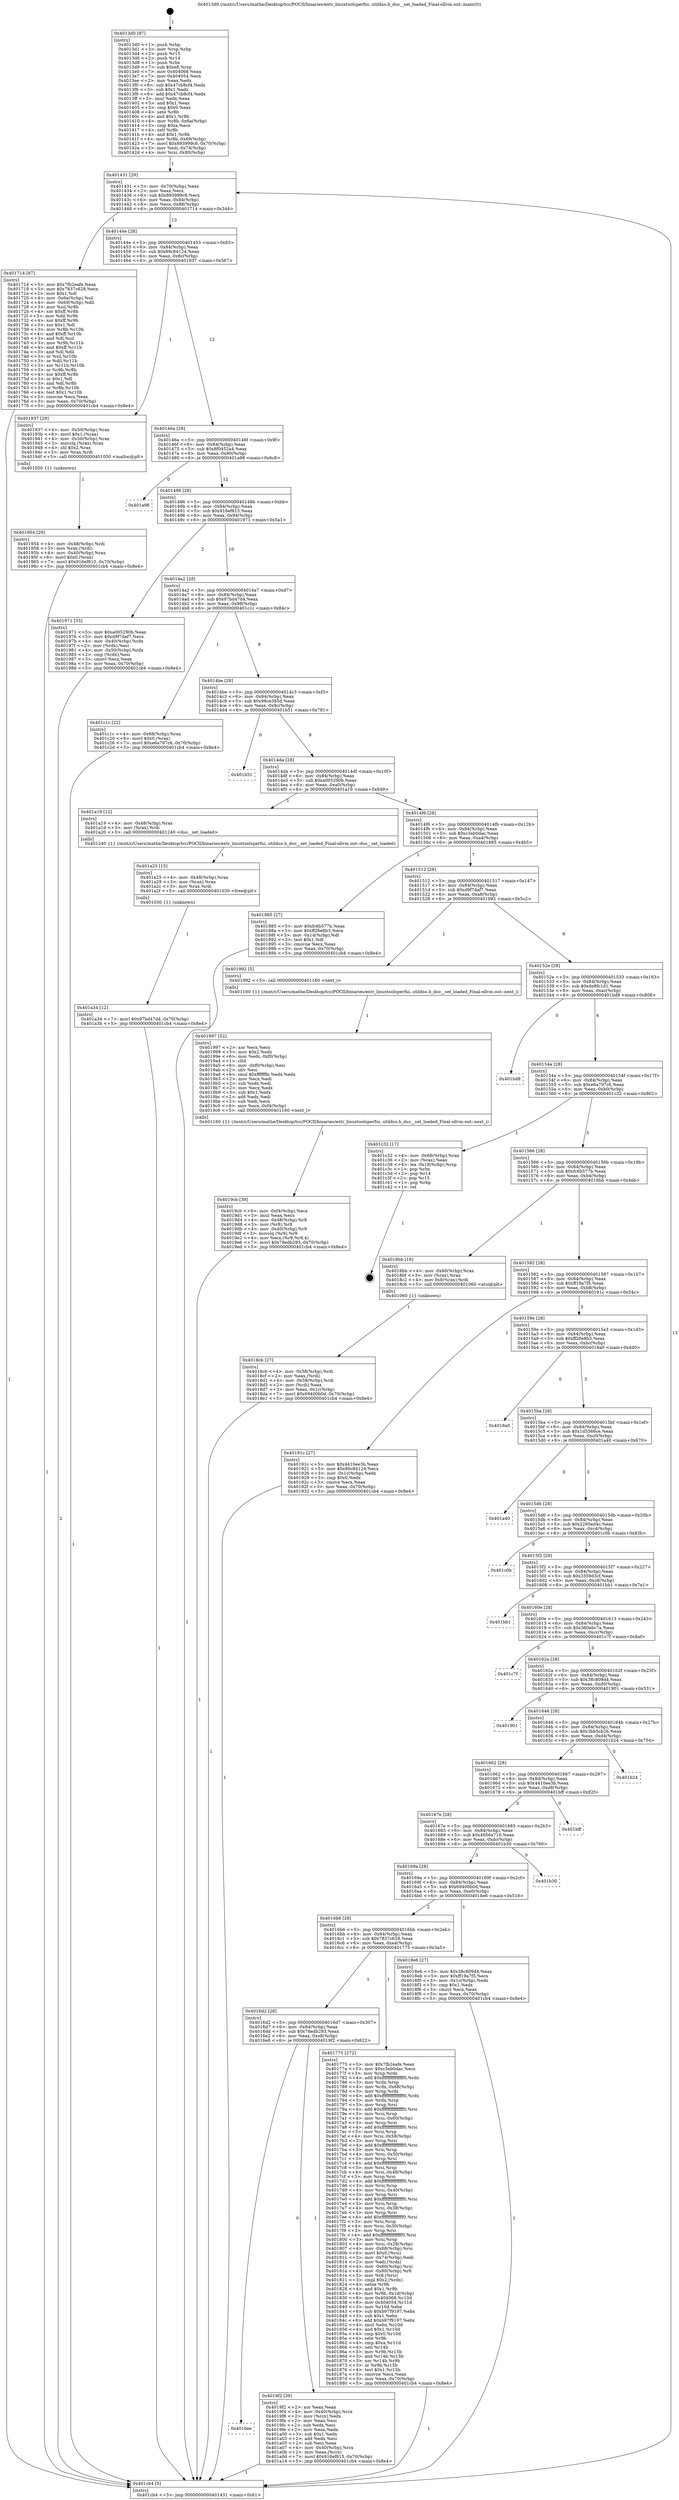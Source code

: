 digraph "0x4013d0" {
  label = "0x4013d0 (/mnt/c/Users/mathe/Desktop/tcc/POCII/binaries/extr_linuxtoolsperfui..utildso.h_dso__set_loaded_Final-ollvm.out::main(0))"
  labelloc = "t"
  node[shape=record]

  Entry [label="",width=0.3,height=0.3,shape=circle,fillcolor=black,style=filled]
  "0x401431" [label="{
     0x401431 [29]\l
     | [instrs]\l
     &nbsp;&nbsp;0x401431 \<+3\>: mov -0x70(%rbp),%eax\l
     &nbsp;&nbsp;0x401434 \<+2\>: mov %eax,%ecx\l
     &nbsp;&nbsp;0x401436 \<+6\>: sub $0x893999c8,%ecx\l
     &nbsp;&nbsp;0x40143c \<+6\>: mov %eax,-0x84(%rbp)\l
     &nbsp;&nbsp;0x401442 \<+6\>: mov %ecx,-0x88(%rbp)\l
     &nbsp;&nbsp;0x401448 \<+6\>: je 0000000000401714 \<main+0x344\>\l
  }"]
  "0x401714" [label="{
     0x401714 [97]\l
     | [instrs]\l
     &nbsp;&nbsp;0x401714 \<+5\>: mov $0x7fb2eafe,%eax\l
     &nbsp;&nbsp;0x401719 \<+5\>: mov $0x7837c628,%ecx\l
     &nbsp;&nbsp;0x40171e \<+2\>: mov $0x1,%dl\l
     &nbsp;&nbsp;0x401720 \<+4\>: mov -0x6a(%rbp),%sil\l
     &nbsp;&nbsp;0x401724 \<+4\>: mov -0x69(%rbp),%dil\l
     &nbsp;&nbsp;0x401728 \<+3\>: mov %sil,%r8b\l
     &nbsp;&nbsp;0x40172b \<+4\>: xor $0xff,%r8b\l
     &nbsp;&nbsp;0x40172f \<+3\>: mov %dil,%r9b\l
     &nbsp;&nbsp;0x401732 \<+4\>: xor $0xff,%r9b\l
     &nbsp;&nbsp;0x401736 \<+3\>: xor $0x1,%dl\l
     &nbsp;&nbsp;0x401739 \<+3\>: mov %r8b,%r10b\l
     &nbsp;&nbsp;0x40173c \<+4\>: and $0xff,%r10b\l
     &nbsp;&nbsp;0x401740 \<+3\>: and %dl,%sil\l
     &nbsp;&nbsp;0x401743 \<+3\>: mov %r9b,%r11b\l
     &nbsp;&nbsp;0x401746 \<+4\>: and $0xff,%r11b\l
     &nbsp;&nbsp;0x40174a \<+3\>: and %dl,%dil\l
     &nbsp;&nbsp;0x40174d \<+3\>: or %sil,%r10b\l
     &nbsp;&nbsp;0x401750 \<+3\>: or %dil,%r11b\l
     &nbsp;&nbsp;0x401753 \<+3\>: xor %r11b,%r10b\l
     &nbsp;&nbsp;0x401756 \<+3\>: or %r9b,%r8b\l
     &nbsp;&nbsp;0x401759 \<+4\>: xor $0xff,%r8b\l
     &nbsp;&nbsp;0x40175d \<+3\>: or $0x1,%dl\l
     &nbsp;&nbsp;0x401760 \<+3\>: and %dl,%r8b\l
     &nbsp;&nbsp;0x401763 \<+3\>: or %r8b,%r10b\l
     &nbsp;&nbsp;0x401766 \<+4\>: test $0x1,%r10b\l
     &nbsp;&nbsp;0x40176a \<+3\>: cmovne %ecx,%eax\l
     &nbsp;&nbsp;0x40176d \<+3\>: mov %eax,-0x70(%rbp)\l
     &nbsp;&nbsp;0x401770 \<+5\>: jmp 0000000000401cb4 \<main+0x8e4\>\l
  }"]
  "0x40144e" [label="{
     0x40144e [28]\l
     | [instrs]\l
     &nbsp;&nbsp;0x40144e \<+5\>: jmp 0000000000401453 \<main+0x83\>\l
     &nbsp;&nbsp;0x401453 \<+6\>: mov -0x84(%rbp),%eax\l
     &nbsp;&nbsp;0x401459 \<+5\>: sub $0x89c84124,%eax\l
     &nbsp;&nbsp;0x40145e \<+6\>: mov %eax,-0x8c(%rbp)\l
     &nbsp;&nbsp;0x401464 \<+6\>: je 0000000000401937 \<main+0x567\>\l
  }"]
  "0x401cb4" [label="{
     0x401cb4 [5]\l
     | [instrs]\l
     &nbsp;&nbsp;0x401cb4 \<+5\>: jmp 0000000000401431 \<main+0x61\>\l
  }"]
  "0x4013d0" [label="{
     0x4013d0 [97]\l
     | [instrs]\l
     &nbsp;&nbsp;0x4013d0 \<+1\>: push %rbp\l
     &nbsp;&nbsp;0x4013d1 \<+3\>: mov %rsp,%rbp\l
     &nbsp;&nbsp;0x4013d4 \<+2\>: push %r15\l
     &nbsp;&nbsp;0x4013d6 \<+2\>: push %r14\l
     &nbsp;&nbsp;0x4013d8 \<+1\>: push %rbx\l
     &nbsp;&nbsp;0x4013d9 \<+7\>: sub $0xe8,%rsp\l
     &nbsp;&nbsp;0x4013e0 \<+7\>: mov 0x404068,%eax\l
     &nbsp;&nbsp;0x4013e7 \<+7\>: mov 0x404054,%ecx\l
     &nbsp;&nbsp;0x4013ee \<+2\>: mov %eax,%edx\l
     &nbsp;&nbsp;0x4013f0 \<+6\>: sub $0x47cb8cf4,%edx\l
     &nbsp;&nbsp;0x4013f6 \<+3\>: sub $0x1,%edx\l
     &nbsp;&nbsp;0x4013f9 \<+6\>: add $0x47cb8cf4,%edx\l
     &nbsp;&nbsp;0x4013ff \<+3\>: imul %edx,%eax\l
     &nbsp;&nbsp;0x401402 \<+3\>: and $0x1,%eax\l
     &nbsp;&nbsp;0x401405 \<+3\>: cmp $0x0,%eax\l
     &nbsp;&nbsp;0x401408 \<+4\>: sete %r8b\l
     &nbsp;&nbsp;0x40140c \<+4\>: and $0x1,%r8b\l
     &nbsp;&nbsp;0x401410 \<+4\>: mov %r8b,-0x6a(%rbp)\l
     &nbsp;&nbsp;0x401414 \<+3\>: cmp $0xa,%ecx\l
     &nbsp;&nbsp;0x401417 \<+4\>: setl %r8b\l
     &nbsp;&nbsp;0x40141b \<+4\>: and $0x1,%r8b\l
     &nbsp;&nbsp;0x40141f \<+4\>: mov %r8b,-0x69(%rbp)\l
     &nbsp;&nbsp;0x401423 \<+7\>: movl $0x893999c8,-0x70(%rbp)\l
     &nbsp;&nbsp;0x40142a \<+3\>: mov %edi,-0x74(%rbp)\l
     &nbsp;&nbsp;0x40142d \<+4\>: mov %rsi,-0x80(%rbp)\l
  }"]
  Exit [label="",width=0.3,height=0.3,shape=circle,fillcolor=black,style=filled,peripheries=2]
  "0x401937" [label="{
     0x401937 [29]\l
     | [instrs]\l
     &nbsp;&nbsp;0x401937 \<+4\>: mov -0x50(%rbp),%rax\l
     &nbsp;&nbsp;0x40193b \<+6\>: movl $0x1,(%rax)\l
     &nbsp;&nbsp;0x401941 \<+4\>: mov -0x50(%rbp),%rax\l
     &nbsp;&nbsp;0x401945 \<+3\>: movslq (%rax),%rax\l
     &nbsp;&nbsp;0x401948 \<+4\>: shl $0x2,%rax\l
     &nbsp;&nbsp;0x40194c \<+3\>: mov %rax,%rdi\l
     &nbsp;&nbsp;0x40194f \<+5\>: call 0000000000401050 \<malloc@plt\>\l
     | [calls]\l
     &nbsp;&nbsp;0x401050 \{1\} (unknown)\l
  }"]
  "0x40146a" [label="{
     0x40146a [28]\l
     | [instrs]\l
     &nbsp;&nbsp;0x40146a \<+5\>: jmp 000000000040146f \<main+0x9f\>\l
     &nbsp;&nbsp;0x40146f \<+6\>: mov -0x84(%rbp),%eax\l
     &nbsp;&nbsp;0x401475 \<+5\>: sub $0x8f0452a4,%eax\l
     &nbsp;&nbsp;0x40147a \<+6\>: mov %eax,-0x90(%rbp)\l
     &nbsp;&nbsp;0x401480 \<+6\>: je 0000000000401a98 \<main+0x6c8\>\l
  }"]
  "0x401a34" [label="{
     0x401a34 [12]\l
     | [instrs]\l
     &nbsp;&nbsp;0x401a34 \<+7\>: movl $0x97bd47d4,-0x70(%rbp)\l
     &nbsp;&nbsp;0x401a3b \<+5\>: jmp 0000000000401cb4 \<main+0x8e4\>\l
  }"]
  "0x401a98" [label="{
     0x401a98\l
  }", style=dashed]
  "0x401486" [label="{
     0x401486 [28]\l
     | [instrs]\l
     &nbsp;&nbsp;0x401486 \<+5\>: jmp 000000000040148b \<main+0xbb\>\l
     &nbsp;&nbsp;0x40148b \<+6\>: mov -0x84(%rbp),%eax\l
     &nbsp;&nbsp;0x401491 \<+5\>: sub $0x916ef815,%eax\l
     &nbsp;&nbsp;0x401496 \<+6\>: mov %eax,-0x94(%rbp)\l
     &nbsp;&nbsp;0x40149c \<+6\>: je 0000000000401971 \<main+0x5a1\>\l
  }"]
  "0x401a25" [label="{
     0x401a25 [15]\l
     | [instrs]\l
     &nbsp;&nbsp;0x401a25 \<+4\>: mov -0x48(%rbp),%rax\l
     &nbsp;&nbsp;0x401a29 \<+3\>: mov (%rax),%rax\l
     &nbsp;&nbsp;0x401a2c \<+3\>: mov %rax,%rdi\l
     &nbsp;&nbsp;0x401a2f \<+5\>: call 0000000000401030 \<free@plt\>\l
     | [calls]\l
     &nbsp;&nbsp;0x401030 \{1\} (unknown)\l
  }"]
  "0x401971" [label="{
     0x401971 [33]\l
     | [instrs]\l
     &nbsp;&nbsp;0x401971 \<+5\>: mov $0xa005290b,%eax\l
     &nbsp;&nbsp;0x401976 \<+5\>: mov $0xd9f7daf7,%ecx\l
     &nbsp;&nbsp;0x40197b \<+4\>: mov -0x40(%rbp),%rdx\l
     &nbsp;&nbsp;0x40197f \<+2\>: mov (%rdx),%esi\l
     &nbsp;&nbsp;0x401981 \<+4\>: mov -0x50(%rbp),%rdx\l
     &nbsp;&nbsp;0x401985 \<+2\>: cmp (%rdx),%esi\l
     &nbsp;&nbsp;0x401987 \<+3\>: cmovl %ecx,%eax\l
     &nbsp;&nbsp;0x40198a \<+3\>: mov %eax,-0x70(%rbp)\l
     &nbsp;&nbsp;0x40198d \<+5\>: jmp 0000000000401cb4 \<main+0x8e4\>\l
  }"]
  "0x4014a2" [label="{
     0x4014a2 [28]\l
     | [instrs]\l
     &nbsp;&nbsp;0x4014a2 \<+5\>: jmp 00000000004014a7 \<main+0xd7\>\l
     &nbsp;&nbsp;0x4014a7 \<+6\>: mov -0x84(%rbp),%eax\l
     &nbsp;&nbsp;0x4014ad \<+5\>: sub $0x97bd47d4,%eax\l
     &nbsp;&nbsp;0x4014b2 \<+6\>: mov %eax,-0x98(%rbp)\l
     &nbsp;&nbsp;0x4014b8 \<+6\>: je 0000000000401c1c \<main+0x84c\>\l
  }"]
  "0x4016ee" [label="{
     0x4016ee\l
  }", style=dashed]
  "0x401c1c" [label="{
     0x401c1c [22]\l
     | [instrs]\l
     &nbsp;&nbsp;0x401c1c \<+4\>: mov -0x68(%rbp),%rax\l
     &nbsp;&nbsp;0x401c20 \<+6\>: movl $0x0,(%rax)\l
     &nbsp;&nbsp;0x401c26 \<+7\>: movl $0xe6a797c6,-0x70(%rbp)\l
     &nbsp;&nbsp;0x401c2d \<+5\>: jmp 0000000000401cb4 \<main+0x8e4\>\l
  }"]
  "0x4014be" [label="{
     0x4014be [28]\l
     | [instrs]\l
     &nbsp;&nbsp;0x4014be \<+5\>: jmp 00000000004014c3 \<main+0xf3\>\l
     &nbsp;&nbsp;0x4014c3 \<+6\>: mov -0x84(%rbp),%eax\l
     &nbsp;&nbsp;0x4014c9 \<+5\>: sub $0x98ce385d,%eax\l
     &nbsp;&nbsp;0x4014ce \<+6\>: mov %eax,-0x9c(%rbp)\l
     &nbsp;&nbsp;0x4014d4 \<+6\>: je 0000000000401b51 \<main+0x781\>\l
  }"]
  "0x4019f2" [label="{
     0x4019f2 [39]\l
     | [instrs]\l
     &nbsp;&nbsp;0x4019f2 \<+2\>: xor %eax,%eax\l
     &nbsp;&nbsp;0x4019f4 \<+4\>: mov -0x40(%rbp),%rcx\l
     &nbsp;&nbsp;0x4019f8 \<+2\>: mov (%rcx),%edx\l
     &nbsp;&nbsp;0x4019fa \<+2\>: mov %eax,%esi\l
     &nbsp;&nbsp;0x4019fc \<+2\>: sub %edx,%esi\l
     &nbsp;&nbsp;0x4019fe \<+2\>: mov %eax,%edx\l
     &nbsp;&nbsp;0x401a00 \<+3\>: sub $0x1,%edx\l
     &nbsp;&nbsp;0x401a03 \<+2\>: add %edx,%esi\l
     &nbsp;&nbsp;0x401a05 \<+2\>: sub %esi,%eax\l
     &nbsp;&nbsp;0x401a07 \<+4\>: mov -0x40(%rbp),%rcx\l
     &nbsp;&nbsp;0x401a0b \<+2\>: mov %eax,(%rcx)\l
     &nbsp;&nbsp;0x401a0d \<+7\>: movl $0x916ef815,-0x70(%rbp)\l
     &nbsp;&nbsp;0x401a14 \<+5\>: jmp 0000000000401cb4 \<main+0x8e4\>\l
  }"]
  "0x401b51" [label="{
     0x401b51\l
  }", style=dashed]
  "0x4014da" [label="{
     0x4014da [28]\l
     | [instrs]\l
     &nbsp;&nbsp;0x4014da \<+5\>: jmp 00000000004014df \<main+0x10f\>\l
     &nbsp;&nbsp;0x4014df \<+6\>: mov -0x84(%rbp),%eax\l
     &nbsp;&nbsp;0x4014e5 \<+5\>: sub $0xa005290b,%eax\l
     &nbsp;&nbsp;0x4014ea \<+6\>: mov %eax,-0xa0(%rbp)\l
     &nbsp;&nbsp;0x4014f0 \<+6\>: je 0000000000401a19 \<main+0x649\>\l
  }"]
  "0x4019cb" [label="{
     0x4019cb [39]\l
     | [instrs]\l
     &nbsp;&nbsp;0x4019cb \<+6\>: mov -0xf4(%rbp),%ecx\l
     &nbsp;&nbsp;0x4019d1 \<+3\>: imul %eax,%ecx\l
     &nbsp;&nbsp;0x4019d4 \<+4\>: mov -0x48(%rbp),%r8\l
     &nbsp;&nbsp;0x4019d8 \<+3\>: mov (%r8),%r8\l
     &nbsp;&nbsp;0x4019db \<+4\>: mov -0x40(%rbp),%r9\l
     &nbsp;&nbsp;0x4019df \<+3\>: movslq (%r9),%r9\l
     &nbsp;&nbsp;0x4019e2 \<+4\>: mov %ecx,(%r8,%r9,4)\l
     &nbsp;&nbsp;0x4019e6 \<+7\>: movl $0x78edb293,-0x70(%rbp)\l
     &nbsp;&nbsp;0x4019ed \<+5\>: jmp 0000000000401cb4 \<main+0x8e4\>\l
  }"]
  "0x401a19" [label="{
     0x401a19 [12]\l
     | [instrs]\l
     &nbsp;&nbsp;0x401a19 \<+4\>: mov -0x48(%rbp),%rax\l
     &nbsp;&nbsp;0x401a1d \<+3\>: mov (%rax),%rdi\l
     &nbsp;&nbsp;0x401a20 \<+5\>: call 0000000000401240 \<dso__set_loaded\>\l
     | [calls]\l
     &nbsp;&nbsp;0x401240 \{1\} (/mnt/c/Users/mathe/Desktop/tcc/POCII/binaries/extr_linuxtoolsperfui..utildso.h_dso__set_loaded_Final-ollvm.out::dso__set_loaded)\l
  }"]
  "0x4014f6" [label="{
     0x4014f6 [28]\l
     | [instrs]\l
     &nbsp;&nbsp;0x4014f6 \<+5\>: jmp 00000000004014fb \<main+0x12b\>\l
     &nbsp;&nbsp;0x4014fb \<+6\>: mov -0x84(%rbp),%eax\l
     &nbsp;&nbsp;0x401501 \<+5\>: sub $0xc3eb0dac,%eax\l
     &nbsp;&nbsp;0x401506 \<+6\>: mov %eax,-0xa4(%rbp)\l
     &nbsp;&nbsp;0x40150c \<+6\>: je 0000000000401885 \<main+0x4b5\>\l
  }"]
  "0x401997" [label="{
     0x401997 [52]\l
     | [instrs]\l
     &nbsp;&nbsp;0x401997 \<+2\>: xor %ecx,%ecx\l
     &nbsp;&nbsp;0x401999 \<+5\>: mov $0x2,%edx\l
     &nbsp;&nbsp;0x40199e \<+6\>: mov %edx,-0xf0(%rbp)\l
     &nbsp;&nbsp;0x4019a4 \<+1\>: cltd\l
     &nbsp;&nbsp;0x4019a5 \<+6\>: mov -0xf0(%rbp),%esi\l
     &nbsp;&nbsp;0x4019ab \<+2\>: idiv %esi\l
     &nbsp;&nbsp;0x4019ad \<+6\>: imul $0xfffffffe,%edx,%edx\l
     &nbsp;&nbsp;0x4019b3 \<+2\>: mov %ecx,%edi\l
     &nbsp;&nbsp;0x4019b5 \<+2\>: sub %edx,%edi\l
     &nbsp;&nbsp;0x4019b7 \<+2\>: mov %ecx,%edx\l
     &nbsp;&nbsp;0x4019b9 \<+3\>: sub $0x1,%edx\l
     &nbsp;&nbsp;0x4019bc \<+2\>: add %edx,%edi\l
     &nbsp;&nbsp;0x4019be \<+2\>: sub %edi,%ecx\l
     &nbsp;&nbsp;0x4019c0 \<+6\>: mov %ecx,-0xf4(%rbp)\l
     &nbsp;&nbsp;0x4019c6 \<+5\>: call 0000000000401160 \<next_i\>\l
     | [calls]\l
     &nbsp;&nbsp;0x401160 \{1\} (/mnt/c/Users/mathe/Desktop/tcc/POCII/binaries/extr_linuxtoolsperfui..utildso.h_dso__set_loaded_Final-ollvm.out::next_i)\l
  }"]
  "0x401885" [label="{
     0x401885 [27]\l
     | [instrs]\l
     &nbsp;&nbsp;0x401885 \<+5\>: mov $0xfc6b577b,%eax\l
     &nbsp;&nbsp;0x40188a \<+5\>: mov $0xff26e8b3,%ecx\l
     &nbsp;&nbsp;0x40188f \<+3\>: mov -0x1d(%rbp),%dl\l
     &nbsp;&nbsp;0x401892 \<+3\>: test $0x1,%dl\l
     &nbsp;&nbsp;0x401895 \<+3\>: cmovne %ecx,%eax\l
     &nbsp;&nbsp;0x401898 \<+3\>: mov %eax,-0x70(%rbp)\l
     &nbsp;&nbsp;0x40189b \<+5\>: jmp 0000000000401cb4 \<main+0x8e4\>\l
  }"]
  "0x401512" [label="{
     0x401512 [28]\l
     | [instrs]\l
     &nbsp;&nbsp;0x401512 \<+5\>: jmp 0000000000401517 \<main+0x147\>\l
     &nbsp;&nbsp;0x401517 \<+6\>: mov -0x84(%rbp),%eax\l
     &nbsp;&nbsp;0x40151d \<+5\>: sub $0xd9f7daf7,%eax\l
     &nbsp;&nbsp;0x401522 \<+6\>: mov %eax,-0xa8(%rbp)\l
     &nbsp;&nbsp;0x401528 \<+6\>: je 0000000000401992 \<main+0x5c2\>\l
  }"]
  "0x401954" [label="{
     0x401954 [29]\l
     | [instrs]\l
     &nbsp;&nbsp;0x401954 \<+4\>: mov -0x48(%rbp),%rdi\l
     &nbsp;&nbsp;0x401958 \<+3\>: mov %rax,(%rdi)\l
     &nbsp;&nbsp;0x40195b \<+4\>: mov -0x40(%rbp),%rax\l
     &nbsp;&nbsp;0x40195f \<+6\>: movl $0x0,(%rax)\l
     &nbsp;&nbsp;0x401965 \<+7\>: movl $0x916ef815,-0x70(%rbp)\l
     &nbsp;&nbsp;0x40196c \<+5\>: jmp 0000000000401cb4 \<main+0x8e4\>\l
  }"]
  "0x401992" [label="{
     0x401992 [5]\l
     | [instrs]\l
     &nbsp;&nbsp;0x401992 \<+5\>: call 0000000000401160 \<next_i\>\l
     | [calls]\l
     &nbsp;&nbsp;0x401160 \{1\} (/mnt/c/Users/mathe/Desktop/tcc/POCII/binaries/extr_linuxtoolsperfui..utildso.h_dso__set_loaded_Final-ollvm.out::next_i)\l
  }"]
  "0x40152e" [label="{
     0x40152e [28]\l
     | [instrs]\l
     &nbsp;&nbsp;0x40152e \<+5\>: jmp 0000000000401533 \<main+0x163\>\l
     &nbsp;&nbsp;0x401533 \<+6\>: mov -0x84(%rbp),%eax\l
     &nbsp;&nbsp;0x401539 \<+5\>: sub $0xde8fc1d1,%eax\l
     &nbsp;&nbsp;0x40153e \<+6\>: mov %eax,-0xac(%rbp)\l
     &nbsp;&nbsp;0x401544 \<+6\>: je 0000000000401bd8 \<main+0x808\>\l
  }"]
  "0x4018cb" [label="{
     0x4018cb [27]\l
     | [instrs]\l
     &nbsp;&nbsp;0x4018cb \<+4\>: mov -0x58(%rbp),%rdi\l
     &nbsp;&nbsp;0x4018cf \<+2\>: mov %eax,(%rdi)\l
     &nbsp;&nbsp;0x4018d1 \<+4\>: mov -0x58(%rbp),%rdi\l
     &nbsp;&nbsp;0x4018d5 \<+2\>: mov (%rdi),%eax\l
     &nbsp;&nbsp;0x4018d7 \<+3\>: mov %eax,-0x1c(%rbp)\l
     &nbsp;&nbsp;0x4018da \<+7\>: movl $0x69400b0d,-0x70(%rbp)\l
     &nbsp;&nbsp;0x4018e1 \<+5\>: jmp 0000000000401cb4 \<main+0x8e4\>\l
  }"]
  "0x401bd8" [label="{
     0x401bd8\l
  }", style=dashed]
  "0x40154a" [label="{
     0x40154a [28]\l
     | [instrs]\l
     &nbsp;&nbsp;0x40154a \<+5\>: jmp 000000000040154f \<main+0x17f\>\l
     &nbsp;&nbsp;0x40154f \<+6\>: mov -0x84(%rbp),%eax\l
     &nbsp;&nbsp;0x401555 \<+5\>: sub $0xe6a797c6,%eax\l
     &nbsp;&nbsp;0x40155a \<+6\>: mov %eax,-0xb0(%rbp)\l
     &nbsp;&nbsp;0x401560 \<+6\>: je 0000000000401c32 \<main+0x862\>\l
  }"]
  "0x4016d2" [label="{
     0x4016d2 [28]\l
     | [instrs]\l
     &nbsp;&nbsp;0x4016d2 \<+5\>: jmp 00000000004016d7 \<main+0x307\>\l
     &nbsp;&nbsp;0x4016d7 \<+6\>: mov -0x84(%rbp),%eax\l
     &nbsp;&nbsp;0x4016dd \<+5\>: sub $0x78edb293,%eax\l
     &nbsp;&nbsp;0x4016e2 \<+6\>: mov %eax,-0xe8(%rbp)\l
     &nbsp;&nbsp;0x4016e8 \<+6\>: je 00000000004019f2 \<main+0x622\>\l
  }"]
  "0x401c32" [label="{
     0x401c32 [17]\l
     | [instrs]\l
     &nbsp;&nbsp;0x401c32 \<+4\>: mov -0x68(%rbp),%rax\l
     &nbsp;&nbsp;0x401c36 \<+2\>: mov (%rax),%eax\l
     &nbsp;&nbsp;0x401c38 \<+4\>: lea -0x18(%rbp),%rsp\l
     &nbsp;&nbsp;0x401c3c \<+1\>: pop %rbx\l
     &nbsp;&nbsp;0x401c3d \<+2\>: pop %r14\l
     &nbsp;&nbsp;0x401c3f \<+2\>: pop %r15\l
     &nbsp;&nbsp;0x401c41 \<+1\>: pop %rbp\l
     &nbsp;&nbsp;0x401c42 \<+1\>: ret\l
  }"]
  "0x401566" [label="{
     0x401566 [28]\l
     | [instrs]\l
     &nbsp;&nbsp;0x401566 \<+5\>: jmp 000000000040156b \<main+0x19b\>\l
     &nbsp;&nbsp;0x40156b \<+6\>: mov -0x84(%rbp),%eax\l
     &nbsp;&nbsp;0x401571 \<+5\>: sub $0xfc6b577b,%eax\l
     &nbsp;&nbsp;0x401576 \<+6\>: mov %eax,-0xb4(%rbp)\l
     &nbsp;&nbsp;0x40157c \<+6\>: je 00000000004018bb \<main+0x4eb\>\l
  }"]
  "0x401775" [label="{
     0x401775 [272]\l
     | [instrs]\l
     &nbsp;&nbsp;0x401775 \<+5\>: mov $0x7fb2eafe,%eax\l
     &nbsp;&nbsp;0x40177a \<+5\>: mov $0xc3eb0dac,%ecx\l
     &nbsp;&nbsp;0x40177f \<+3\>: mov %rsp,%rdx\l
     &nbsp;&nbsp;0x401782 \<+4\>: add $0xfffffffffffffff0,%rdx\l
     &nbsp;&nbsp;0x401786 \<+3\>: mov %rdx,%rsp\l
     &nbsp;&nbsp;0x401789 \<+4\>: mov %rdx,-0x68(%rbp)\l
     &nbsp;&nbsp;0x40178d \<+3\>: mov %rsp,%rdx\l
     &nbsp;&nbsp;0x401790 \<+4\>: add $0xfffffffffffffff0,%rdx\l
     &nbsp;&nbsp;0x401794 \<+3\>: mov %rdx,%rsp\l
     &nbsp;&nbsp;0x401797 \<+3\>: mov %rsp,%rsi\l
     &nbsp;&nbsp;0x40179a \<+4\>: add $0xfffffffffffffff0,%rsi\l
     &nbsp;&nbsp;0x40179e \<+3\>: mov %rsi,%rsp\l
     &nbsp;&nbsp;0x4017a1 \<+4\>: mov %rsi,-0x60(%rbp)\l
     &nbsp;&nbsp;0x4017a5 \<+3\>: mov %rsp,%rsi\l
     &nbsp;&nbsp;0x4017a8 \<+4\>: add $0xfffffffffffffff0,%rsi\l
     &nbsp;&nbsp;0x4017ac \<+3\>: mov %rsi,%rsp\l
     &nbsp;&nbsp;0x4017af \<+4\>: mov %rsi,-0x58(%rbp)\l
     &nbsp;&nbsp;0x4017b3 \<+3\>: mov %rsp,%rsi\l
     &nbsp;&nbsp;0x4017b6 \<+4\>: add $0xfffffffffffffff0,%rsi\l
     &nbsp;&nbsp;0x4017ba \<+3\>: mov %rsi,%rsp\l
     &nbsp;&nbsp;0x4017bd \<+4\>: mov %rsi,-0x50(%rbp)\l
     &nbsp;&nbsp;0x4017c1 \<+3\>: mov %rsp,%rsi\l
     &nbsp;&nbsp;0x4017c4 \<+4\>: add $0xfffffffffffffff0,%rsi\l
     &nbsp;&nbsp;0x4017c8 \<+3\>: mov %rsi,%rsp\l
     &nbsp;&nbsp;0x4017cb \<+4\>: mov %rsi,-0x48(%rbp)\l
     &nbsp;&nbsp;0x4017cf \<+3\>: mov %rsp,%rsi\l
     &nbsp;&nbsp;0x4017d2 \<+4\>: add $0xfffffffffffffff0,%rsi\l
     &nbsp;&nbsp;0x4017d6 \<+3\>: mov %rsi,%rsp\l
     &nbsp;&nbsp;0x4017d9 \<+4\>: mov %rsi,-0x40(%rbp)\l
     &nbsp;&nbsp;0x4017dd \<+3\>: mov %rsp,%rsi\l
     &nbsp;&nbsp;0x4017e0 \<+4\>: add $0xfffffffffffffff0,%rsi\l
     &nbsp;&nbsp;0x4017e4 \<+3\>: mov %rsi,%rsp\l
     &nbsp;&nbsp;0x4017e7 \<+4\>: mov %rsi,-0x38(%rbp)\l
     &nbsp;&nbsp;0x4017eb \<+3\>: mov %rsp,%rsi\l
     &nbsp;&nbsp;0x4017ee \<+4\>: add $0xfffffffffffffff0,%rsi\l
     &nbsp;&nbsp;0x4017f2 \<+3\>: mov %rsi,%rsp\l
     &nbsp;&nbsp;0x4017f5 \<+4\>: mov %rsi,-0x30(%rbp)\l
     &nbsp;&nbsp;0x4017f9 \<+3\>: mov %rsp,%rsi\l
     &nbsp;&nbsp;0x4017fc \<+4\>: add $0xfffffffffffffff0,%rsi\l
     &nbsp;&nbsp;0x401800 \<+3\>: mov %rsi,%rsp\l
     &nbsp;&nbsp;0x401803 \<+4\>: mov %rsi,-0x28(%rbp)\l
     &nbsp;&nbsp;0x401807 \<+4\>: mov -0x68(%rbp),%rsi\l
     &nbsp;&nbsp;0x40180b \<+6\>: movl $0x0,(%rsi)\l
     &nbsp;&nbsp;0x401811 \<+3\>: mov -0x74(%rbp),%edi\l
     &nbsp;&nbsp;0x401814 \<+2\>: mov %edi,(%rdx)\l
     &nbsp;&nbsp;0x401816 \<+4\>: mov -0x60(%rbp),%rsi\l
     &nbsp;&nbsp;0x40181a \<+4\>: mov -0x80(%rbp),%r8\l
     &nbsp;&nbsp;0x40181e \<+3\>: mov %r8,(%rsi)\l
     &nbsp;&nbsp;0x401821 \<+3\>: cmpl $0x2,(%rdx)\l
     &nbsp;&nbsp;0x401824 \<+4\>: setne %r9b\l
     &nbsp;&nbsp;0x401828 \<+4\>: and $0x1,%r9b\l
     &nbsp;&nbsp;0x40182c \<+4\>: mov %r9b,-0x1d(%rbp)\l
     &nbsp;&nbsp;0x401830 \<+8\>: mov 0x404068,%r10d\l
     &nbsp;&nbsp;0x401838 \<+8\>: mov 0x404054,%r11d\l
     &nbsp;&nbsp;0x401840 \<+3\>: mov %r10d,%ebx\l
     &nbsp;&nbsp;0x401843 \<+6\>: sub $0xb97f9197,%ebx\l
     &nbsp;&nbsp;0x401849 \<+3\>: sub $0x1,%ebx\l
     &nbsp;&nbsp;0x40184c \<+6\>: add $0xb97f9197,%ebx\l
     &nbsp;&nbsp;0x401852 \<+4\>: imul %ebx,%r10d\l
     &nbsp;&nbsp;0x401856 \<+4\>: and $0x1,%r10d\l
     &nbsp;&nbsp;0x40185a \<+4\>: cmp $0x0,%r10d\l
     &nbsp;&nbsp;0x40185e \<+4\>: sete %r9b\l
     &nbsp;&nbsp;0x401862 \<+4\>: cmp $0xa,%r11d\l
     &nbsp;&nbsp;0x401866 \<+4\>: setl %r14b\l
     &nbsp;&nbsp;0x40186a \<+3\>: mov %r9b,%r15b\l
     &nbsp;&nbsp;0x40186d \<+3\>: and %r14b,%r15b\l
     &nbsp;&nbsp;0x401870 \<+3\>: xor %r14b,%r9b\l
     &nbsp;&nbsp;0x401873 \<+3\>: or %r9b,%r15b\l
     &nbsp;&nbsp;0x401876 \<+4\>: test $0x1,%r15b\l
     &nbsp;&nbsp;0x40187a \<+3\>: cmovne %ecx,%eax\l
     &nbsp;&nbsp;0x40187d \<+3\>: mov %eax,-0x70(%rbp)\l
     &nbsp;&nbsp;0x401880 \<+5\>: jmp 0000000000401cb4 \<main+0x8e4\>\l
  }"]
  "0x4018bb" [label="{
     0x4018bb [16]\l
     | [instrs]\l
     &nbsp;&nbsp;0x4018bb \<+4\>: mov -0x60(%rbp),%rax\l
     &nbsp;&nbsp;0x4018bf \<+3\>: mov (%rax),%rax\l
     &nbsp;&nbsp;0x4018c2 \<+4\>: mov 0x8(%rax),%rdi\l
     &nbsp;&nbsp;0x4018c6 \<+5\>: call 0000000000401060 \<atoi@plt\>\l
     | [calls]\l
     &nbsp;&nbsp;0x401060 \{1\} (unknown)\l
  }"]
  "0x401582" [label="{
     0x401582 [28]\l
     | [instrs]\l
     &nbsp;&nbsp;0x401582 \<+5\>: jmp 0000000000401587 \<main+0x1b7\>\l
     &nbsp;&nbsp;0x401587 \<+6\>: mov -0x84(%rbp),%eax\l
     &nbsp;&nbsp;0x40158d \<+5\>: sub $0xff19a7f5,%eax\l
     &nbsp;&nbsp;0x401592 \<+6\>: mov %eax,-0xb8(%rbp)\l
     &nbsp;&nbsp;0x401598 \<+6\>: je 000000000040191c \<main+0x54c\>\l
  }"]
  "0x4016b6" [label="{
     0x4016b6 [28]\l
     | [instrs]\l
     &nbsp;&nbsp;0x4016b6 \<+5\>: jmp 00000000004016bb \<main+0x2eb\>\l
     &nbsp;&nbsp;0x4016bb \<+6\>: mov -0x84(%rbp),%eax\l
     &nbsp;&nbsp;0x4016c1 \<+5\>: sub $0x7837c628,%eax\l
     &nbsp;&nbsp;0x4016c6 \<+6\>: mov %eax,-0xe4(%rbp)\l
     &nbsp;&nbsp;0x4016cc \<+6\>: je 0000000000401775 \<main+0x3a5\>\l
  }"]
  "0x40191c" [label="{
     0x40191c [27]\l
     | [instrs]\l
     &nbsp;&nbsp;0x40191c \<+5\>: mov $0x4410ee3b,%eax\l
     &nbsp;&nbsp;0x401921 \<+5\>: mov $0x89c84124,%ecx\l
     &nbsp;&nbsp;0x401926 \<+3\>: mov -0x1c(%rbp),%edx\l
     &nbsp;&nbsp;0x401929 \<+3\>: cmp $0x0,%edx\l
     &nbsp;&nbsp;0x40192c \<+3\>: cmove %ecx,%eax\l
     &nbsp;&nbsp;0x40192f \<+3\>: mov %eax,-0x70(%rbp)\l
     &nbsp;&nbsp;0x401932 \<+5\>: jmp 0000000000401cb4 \<main+0x8e4\>\l
  }"]
  "0x40159e" [label="{
     0x40159e [28]\l
     | [instrs]\l
     &nbsp;&nbsp;0x40159e \<+5\>: jmp 00000000004015a3 \<main+0x1d3\>\l
     &nbsp;&nbsp;0x4015a3 \<+6\>: mov -0x84(%rbp),%eax\l
     &nbsp;&nbsp;0x4015a9 \<+5\>: sub $0xff26e8b3,%eax\l
     &nbsp;&nbsp;0x4015ae \<+6\>: mov %eax,-0xbc(%rbp)\l
     &nbsp;&nbsp;0x4015b4 \<+6\>: je 00000000004018a0 \<main+0x4d0\>\l
  }"]
  "0x4018e6" [label="{
     0x4018e6 [27]\l
     | [instrs]\l
     &nbsp;&nbsp;0x4018e6 \<+5\>: mov $0x38c809d4,%eax\l
     &nbsp;&nbsp;0x4018eb \<+5\>: mov $0xff19a7f5,%ecx\l
     &nbsp;&nbsp;0x4018f0 \<+3\>: mov -0x1c(%rbp),%edx\l
     &nbsp;&nbsp;0x4018f3 \<+3\>: cmp $0x1,%edx\l
     &nbsp;&nbsp;0x4018f6 \<+3\>: cmovl %ecx,%eax\l
     &nbsp;&nbsp;0x4018f9 \<+3\>: mov %eax,-0x70(%rbp)\l
     &nbsp;&nbsp;0x4018fc \<+5\>: jmp 0000000000401cb4 \<main+0x8e4\>\l
  }"]
  "0x4018a0" [label="{
     0x4018a0\l
  }", style=dashed]
  "0x4015ba" [label="{
     0x4015ba [28]\l
     | [instrs]\l
     &nbsp;&nbsp;0x4015ba \<+5\>: jmp 00000000004015bf \<main+0x1ef\>\l
     &nbsp;&nbsp;0x4015bf \<+6\>: mov -0x84(%rbp),%eax\l
     &nbsp;&nbsp;0x4015c5 \<+5\>: sub $0x1d5566ce,%eax\l
     &nbsp;&nbsp;0x4015ca \<+6\>: mov %eax,-0xc0(%rbp)\l
     &nbsp;&nbsp;0x4015d0 \<+6\>: je 0000000000401a40 \<main+0x670\>\l
  }"]
  "0x40169a" [label="{
     0x40169a [28]\l
     | [instrs]\l
     &nbsp;&nbsp;0x40169a \<+5\>: jmp 000000000040169f \<main+0x2cf\>\l
     &nbsp;&nbsp;0x40169f \<+6\>: mov -0x84(%rbp),%eax\l
     &nbsp;&nbsp;0x4016a5 \<+5\>: sub $0x69400b0d,%eax\l
     &nbsp;&nbsp;0x4016aa \<+6\>: mov %eax,-0xe0(%rbp)\l
     &nbsp;&nbsp;0x4016b0 \<+6\>: je 00000000004018e6 \<main+0x516\>\l
  }"]
  "0x401a40" [label="{
     0x401a40\l
  }", style=dashed]
  "0x4015d6" [label="{
     0x4015d6 [28]\l
     | [instrs]\l
     &nbsp;&nbsp;0x4015d6 \<+5\>: jmp 00000000004015db \<main+0x20b\>\l
     &nbsp;&nbsp;0x4015db \<+6\>: mov -0x84(%rbp),%eax\l
     &nbsp;&nbsp;0x4015e1 \<+5\>: sub $0x2295ed4c,%eax\l
     &nbsp;&nbsp;0x4015e6 \<+6\>: mov %eax,-0xc4(%rbp)\l
     &nbsp;&nbsp;0x4015ec \<+6\>: je 0000000000401c0b \<main+0x83b\>\l
  }"]
  "0x401b30" [label="{
     0x401b30\l
  }", style=dashed]
  "0x401c0b" [label="{
     0x401c0b\l
  }", style=dashed]
  "0x4015f2" [label="{
     0x4015f2 [28]\l
     | [instrs]\l
     &nbsp;&nbsp;0x4015f2 \<+5\>: jmp 00000000004015f7 \<main+0x227\>\l
     &nbsp;&nbsp;0x4015f7 \<+6\>: mov -0x84(%rbp),%eax\l
     &nbsp;&nbsp;0x4015fd \<+5\>: sub $0x3359d3cf,%eax\l
     &nbsp;&nbsp;0x401602 \<+6\>: mov %eax,-0xc8(%rbp)\l
     &nbsp;&nbsp;0x401608 \<+6\>: je 0000000000401bb1 \<main+0x7e1\>\l
  }"]
  "0x40167e" [label="{
     0x40167e [28]\l
     | [instrs]\l
     &nbsp;&nbsp;0x40167e \<+5\>: jmp 0000000000401683 \<main+0x2b3\>\l
     &nbsp;&nbsp;0x401683 \<+6\>: mov -0x84(%rbp),%eax\l
     &nbsp;&nbsp;0x401689 \<+5\>: sub $0x4956a710,%eax\l
     &nbsp;&nbsp;0x40168e \<+6\>: mov %eax,-0xdc(%rbp)\l
     &nbsp;&nbsp;0x401694 \<+6\>: je 0000000000401b30 \<main+0x760\>\l
  }"]
  "0x401bb1" [label="{
     0x401bb1\l
  }", style=dashed]
  "0x40160e" [label="{
     0x40160e [28]\l
     | [instrs]\l
     &nbsp;&nbsp;0x40160e \<+5\>: jmp 0000000000401613 \<main+0x243\>\l
     &nbsp;&nbsp;0x401613 \<+6\>: mov -0x84(%rbp),%eax\l
     &nbsp;&nbsp;0x401619 \<+5\>: sub $0x360ebc7a,%eax\l
     &nbsp;&nbsp;0x40161e \<+6\>: mov %eax,-0xcc(%rbp)\l
     &nbsp;&nbsp;0x401624 \<+6\>: je 0000000000401c7f \<main+0x8af\>\l
  }"]
  "0x401bff" [label="{
     0x401bff\l
  }", style=dashed]
  "0x401c7f" [label="{
     0x401c7f\l
  }", style=dashed]
  "0x40162a" [label="{
     0x40162a [28]\l
     | [instrs]\l
     &nbsp;&nbsp;0x40162a \<+5\>: jmp 000000000040162f \<main+0x25f\>\l
     &nbsp;&nbsp;0x40162f \<+6\>: mov -0x84(%rbp),%eax\l
     &nbsp;&nbsp;0x401635 \<+5\>: sub $0x38c809d4,%eax\l
     &nbsp;&nbsp;0x40163a \<+6\>: mov %eax,-0xd0(%rbp)\l
     &nbsp;&nbsp;0x401640 \<+6\>: je 0000000000401901 \<main+0x531\>\l
  }"]
  "0x401662" [label="{
     0x401662 [28]\l
     | [instrs]\l
     &nbsp;&nbsp;0x401662 \<+5\>: jmp 0000000000401667 \<main+0x297\>\l
     &nbsp;&nbsp;0x401667 \<+6\>: mov -0x84(%rbp),%eax\l
     &nbsp;&nbsp;0x40166d \<+5\>: sub $0x4410ee3b,%eax\l
     &nbsp;&nbsp;0x401672 \<+6\>: mov %eax,-0xd8(%rbp)\l
     &nbsp;&nbsp;0x401678 \<+6\>: je 0000000000401bff \<main+0x82f\>\l
  }"]
  "0x401901" [label="{
     0x401901\l
  }", style=dashed]
  "0x401646" [label="{
     0x401646 [28]\l
     | [instrs]\l
     &nbsp;&nbsp;0x401646 \<+5\>: jmp 000000000040164b \<main+0x27b\>\l
     &nbsp;&nbsp;0x40164b \<+6\>: mov -0x84(%rbp),%eax\l
     &nbsp;&nbsp;0x401651 \<+5\>: sub $0x3bb5cb26,%eax\l
     &nbsp;&nbsp;0x401656 \<+6\>: mov %eax,-0xd4(%rbp)\l
     &nbsp;&nbsp;0x40165c \<+6\>: je 0000000000401b24 \<main+0x754\>\l
  }"]
  "0x401b24" [label="{
     0x401b24\l
  }", style=dashed]
  Entry -> "0x4013d0" [label=" 1"]
  "0x401431" -> "0x401714" [label=" 1"]
  "0x401431" -> "0x40144e" [label=" 13"]
  "0x401714" -> "0x401cb4" [label=" 1"]
  "0x4013d0" -> "0x401431" [label=" 1"]
  "0x401cb4" -> "0x401431" [label=" 13"]
  "0x401c32" -> Exit [label=" 1"]
  "0x40144e" -> "0x401937" [label=" 1"]
  "0x40144e" -> "0x40146a" [label=" 12"]
  "0x401c1c" -> "0x401cb4" [label=" 1"]
  "0x40146a" -> "0x401a98" [label=" 0"]
  "0x40146a" -> "0x401486" [label=" 12"]
  "0x401a34" -> "0x401cb4" [label=" 1"]
  "0x401486" -> "0x401971" [label=" 2"]
  "0x401486" -> "0x4014a2" [label=" 10"]
  "0x401a25" -> "0x401a34" [label=" 1"]
  "0x4014a2" -> "0x401c1c" [label=" 1"]
  "0x4014a2" -> "0x4014be" [label=" 9"]
  "0x401a19" -> "0x401a25" [label=" 1"]
  "0x4014be" -> "0x401b51" [label=" 0"]
  "0x4014be" -> "0x4014da" [label=" 9"]
  "0x4019f2" -> "0x401cb4" [label=" 1"]
  "0x4014da" -> "0x401a19" [label=" 1"]
  "0x4014da" -> "0x4014f6" [label=" 8"]
  "0x4016d2" -> "0x4019f2" [label=" 1"]
  "0x4014f6" -> "0x401885" [label=" 1"]
  "0x4014f6" -> "0x401512" [label=" 7"]
  "0x4016d2" -> "0x4016ee" [label=" 0"]
  "0x401512" -> "0x401992" [label=" 1"]
  "0x401512" -> "0x40152e" [label=" 6"]
  "0x4019cb" -> "0x401cb4" [label=" 1"]
  "0x40152e" -> "0x401bd8" [label=" 0"]
  "0x40152e" -> "0x40154a" [label=" 6"]
  "0x401997" -> "0x4019cb" [label=" 1"]
  "0x40154a" -> "0x401c32" [label=" 1"]
  "0x40154a" -> "0x401566" [label=" 5"]
  "0x401971" -> "0x401cb4" [label=" 2"]
  "0x401566" -> "0x4018bb" [label=" 1"]
  "0x401566" -> "0x401582" [label=" 4"]
  "0x401954" -> "0x401cb4" [label=" 1"]
  "0x401582" -> "0x40191c" [label=" 1"]
  "0x401582" -> "0x40159e" [label=" 3"]
  "0x40191c" -> "0x401cb4" [label=" 1"]
  "0x40159e" -> "0x4018a0" [label=" 0"]
  "0x40159e" -> "0x4015ba" [label=" 3"]
  "0x4018e6" -> "0x401cb4" [label=" 1"]
  "0x4015ba" -> "0x401a40" [label=" 0"]
  "0x4015ba" -> "0x4015d6" [label=" 3"]
  "0x4018bb" -> "0x4018cb" [label=" 1"]
  "0x4015d6" -> "0x401c0b" [label=" 0"]
  "0x4015d6" -> "0x4015f2" [label=" 3"]
  "0x401885" -> "0x401cb4" [label=" 1"]
  "0x4015f2" -> "0x401bb1" [label=" 0"]
  "0x4015f2" -> "0x40160e" [label=" 3"]
  "0x401992" -> "0x401997" [label=" 1"]
  "0x40160e" -> "0x401c7f" [label=" 0"]
  "0x40160e" -> "0x40162a" [label=" 3"]
  "0x4016b6" -> "0x4016d2" [label=" 1"]
  "0x40162a" -> "0x401901" [label=" 0"]
  "0x40162a" -> "0x401646" [label=" 3"]
  "0x401937" -> "0x401954" [label=" 1"]
  "0x401646" -> "0x401b24" [label=" 0"]
  "0x401646" -> "0x401662" [label=" 3"]
  "0x4016b6" -> "0x401775" [label=" 1"]
  "0x401662" -> "0x401bff" [label=" 0"]
  "0x401662" -> "0x40167e" [label=" 3"]
  "0x401775" -> "0x401cb4" [label=" 1"]
  "0x40167e" -> "0x401b30" [label=" 0"]
  "0x40167e" -> "0x40169a" [label=" 3"]
  "0x4018cb" -> "0x401cb4" [label=" 1"]
  "0x40169a" -> "0x4018e6" [label=" 1"]
  "0x40169a" -> "0x4016b6" [label=" 2"]
}

